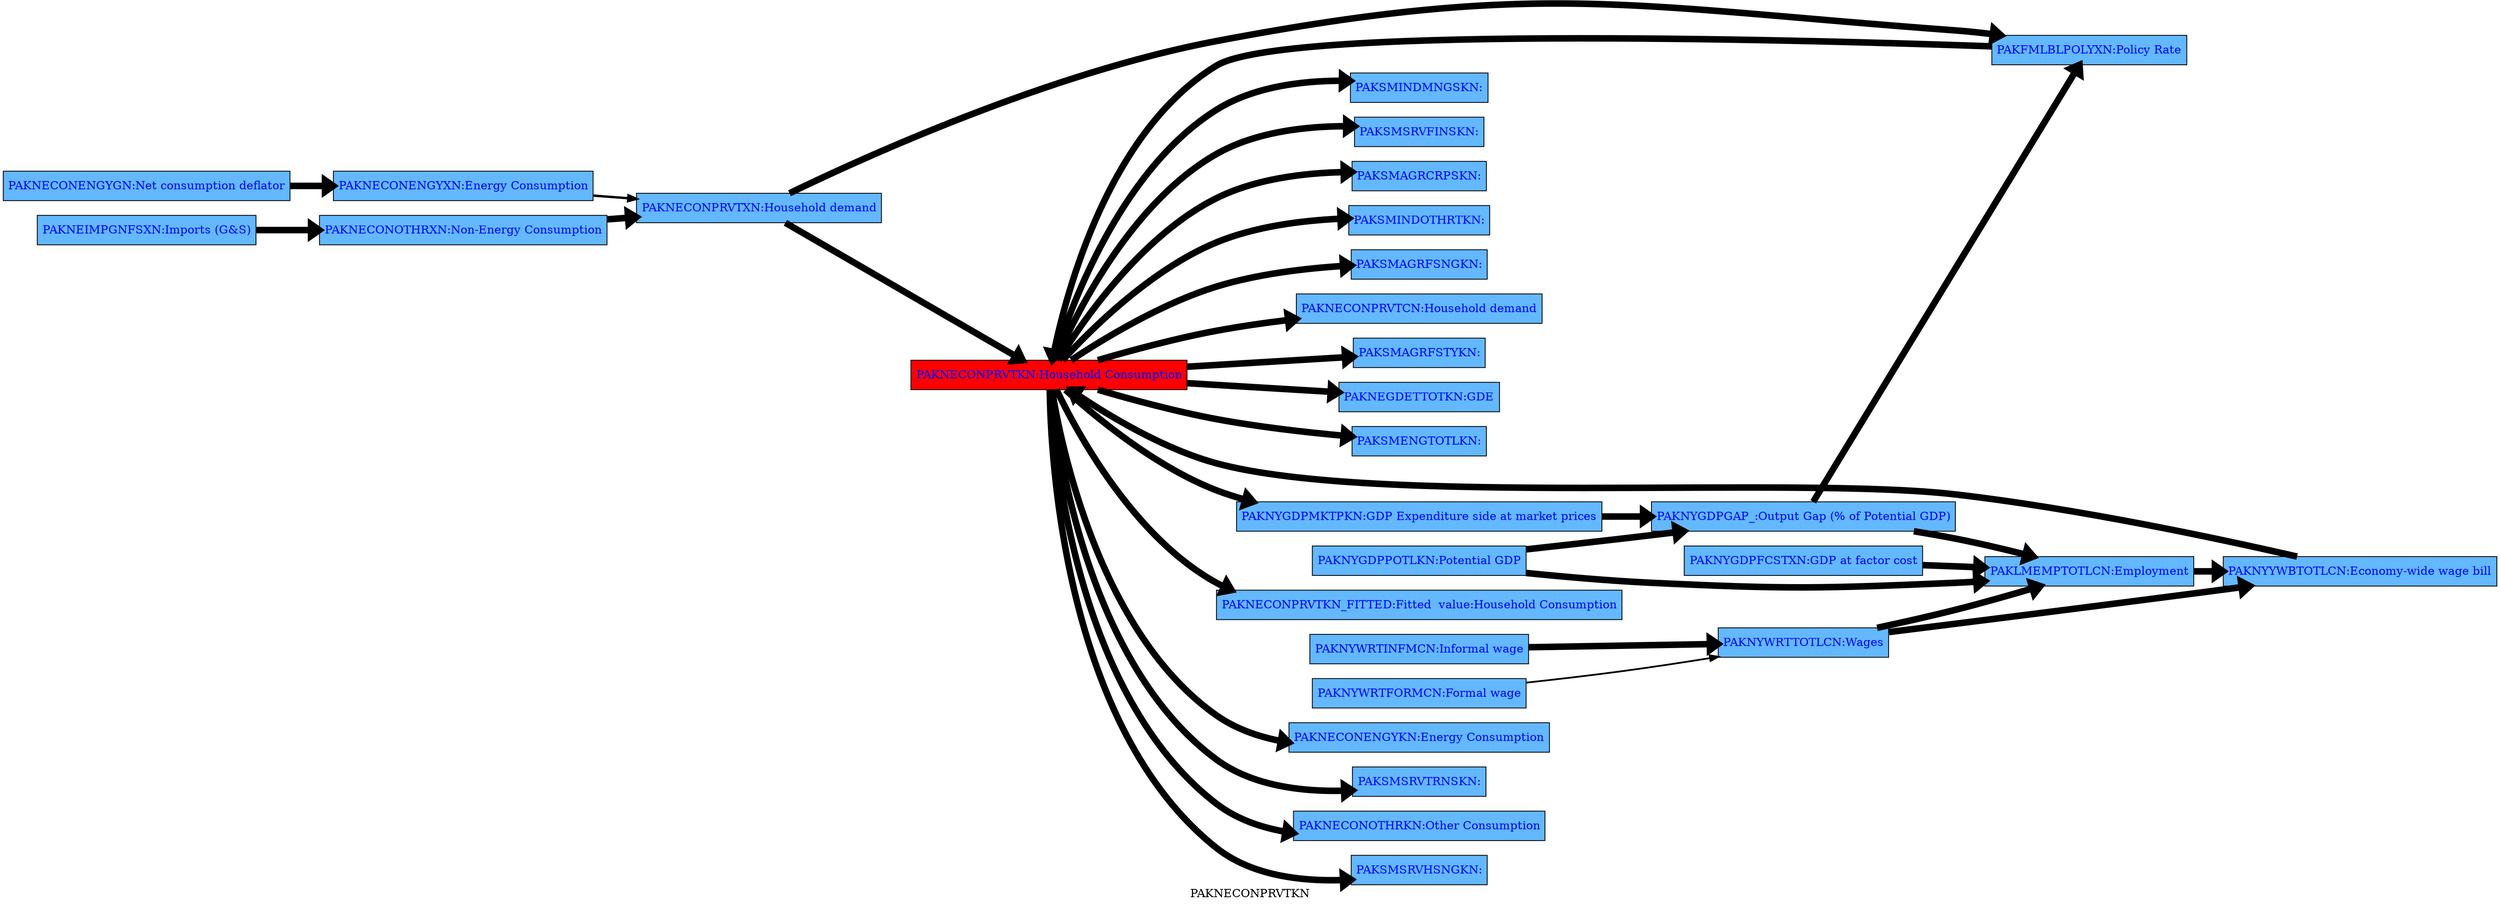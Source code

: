 digraph TD { rankdir ="LR" 
{node  [margin=0.025 fontcolor=blue style=filled ] 
 "PAKSMSRVTRNSKN" [ shape=box fillcolor= steelblue1 tooltip="PAKSMSRVTRNSKN&#10;FRML  &lt;&gt; PAKSMSRVTRNSKN = ((1+0.301074862860981)*(0.204687752761289*PAKNECONPRVTKN+0*PAKNECONGOVTKN+0*PAKNEGDIFTOTKN+0.0551862611209703*PAKNEEXPGNFSKN+0*PAKNEGDISTKBKN)--0.0392641863572605*PAKNEIMPGNFSKN-0.0174996684619017*PAKNYTAXNINDKN-0)/(1+1.11680986862739) &#36;"  margin=0.025 fontcolor=blue style = filled  label=<<TABLE BORDER='0' CELLBORDER = '0' style = "filled"  > <TR><TD tooltip="PAKSMSRVTRNSKN&#10;FRML  &lt;&gt; PAKSMSRVTRNSKN = ((1+0.301074862860981)*(0.204687752761289*PAKNECONPRVTKN+0*PAKNECONGOVTKN+0*PAKNEGDIFTOTKN+0.0551862611209703*PAKNEEXPGNFSKN+0*PAKNEGDISTKBKN)--0.0392641863572605*PAKNEIMPGNFSKN-0.0174996684619017*PAKNYTAXNINDKN-0)/(1+1.11680986862739) &#36;">PAKSMSRVTRNSKN:</TD></TR> </TABLE>> ]
"PAKNYGDPPOTLKN" [ shape=box fillcolor= steelblue1 tooltip="Potential GDP&#10;FRML  &lt;&gt; PAKNYGDPPOTLKN = PAKNYGDPTFP*(PAKLMEMPSTRLCN**PAKNYYWBTOTLCN_)*(PAKNEGDIKSTKKN(-1)**(1-PAKNYYWBTOTLCN_)) &#36;"  margin=0.025 fontcolor=blue style = filled  label=<<TABLE BORDER='0' CELLBORDER = '0' style = "filled"  > <TR><TD tooltip="Potential GDP&#10;FRML  &lt;&gt; PAKNYGDPPOTLKN = PAKNYGDPTFP*(PAKLMEMPSTRLCN**PAKNYYWBTOTLCN_)*(PAKNEGDIKSTKKN(-1)**(1-PAKNYYWBTOTLCN_)) &#36;">PAKNYGDPPOTLKN:Potential GDP</TD></TR> </TABLE>> ]
"PAKSMSRVHSNGKN" [ shape=box fillcolor= steelblue1 tooltip="PAKSMSRVHSNGKN&#10;FRML  &lt;&gt; PAKSMSRVHSNGKN = ((1+0.782809577554843)*(0.0647364660896117*PAKNECONPRVTKN+0*PAKNECONGOVTKN+0.00605333595533851*PAKNEGDIFTOTKN+0.03048358523237*PAKNEEXPGNFSKN+0*PAKNEGDISTKBKN)-0.0244768173208691*PAKNEIMPGNFSKN-0.0684093628903126*PAKNYTAXNINDKN-0)/(1+0.150771193398883) &#36;"  margin=0.025 fontcolor=blue style = filled  label=<<TABLE BORDER='0' CELLBORDER = '0' style = "filled"  > <TR><TD tooltip="PAKSMSRVHSNGKN&#10;FRML  &lt;&gt; PAKSMSRVHSNGKN = ((1+0.782809577554843)*(0.0647364660896117*PAKNECONPRVTKN+0*PAKNECONGOVTKN+0.00605333595533851*PAKNEGDIFTOTKN+0.03048358523237*PAKNEEXPGNFSKN+0*PAKNEGDISTKBKN)-0.0244768173208691*PAKNEIMPGNFSKN-0.0684093628903126*PAKNYTAXNINDKN-0)/(1+0.150771193398883) &#36;">PAKSMSRVHSNGKN:</TD></TR> </TABLE>> ]
"PAKSMINDMNGSKN" [ shape=box fillcolor= steelblue1 tooltip="PAKSMINDMNGSKN&#10;FRML  &lt;&gt; PAKSMINDMNGSKN = ((1+6.96158341862144)*(0.0132800565666619*PAKNECONPRVTKN+0*PAKNECONGOVTKN+0*PAKNEGDIFTOTKN+0.00704674623894759*PAKNEEXPGNFSKN+0.024122890632682*PAKNEGDISTKBKN)-0.134221966110302*PAKNEIMPGNFSKN-0.500981557895139*PAKNYTAXNINDKN-123652.869264758)/(1+0.200800622280983) &#36;"  margin=0.025 fontcolor=blue style = filled  label=<<TABLE BORDER='0' CELLBORDER = '0' style = "filled"  > <TR><TD tooltip="PAKSMINDMNGSKN&#10;FRML  &lt;&gt; PAKSMINDMNGSKN = ((1+6.96158341862144)*(0.0132800565666619*PAKNECONPRVTKN+0*PAKNECONGOVTKN+0*PAKNEGDIFTOTKN+0.00704674623894759*PAKNEEXPGNFSKN+0.024122890632682*PAKNEGDISTKBKN)-0.134221966110302*PAKNEIMPGNFSKN-0.500981557895139*PAKNYTAXNINDKN-123652.869264758)/(1+0.200800622280983) &#36;">PAKSMINDMNGSKN:</TD></TR> </TABLE>> ]
"PAKLMEMPTOTLCN" [ shape=box fillcolor= steelblue1 tooltip="Employment&#10;FRML &lt;Z,EXO&gt; PAKLMEMPTOTLCN = (PAKLMEMPTOTLCN(-1)*EXP(-PAKLMEMPTOTLCN_A+ (-0.345624644563667*(LOG(PAKLMEMPTOTLCN(-1))-LOG(PAKLMEMPSTRLCN(-1)))-0.1*(((LOG(PAKNYWRTTOTLCN/PAKNYGDPFCSTXN))-(LOG(PAKNYWRTTOTLCN(-1)/PAKNYGDPFCSTXN(-1))))-((LOG(PAKNYGDPPOTLKN/PAKLMEMPSTRLCN))-(LOG(PAKNYGDPPOTLKN(-1)/PAKLMEMPSTRLCN(-1)))))-0.0011790007645121+((LOG(PAKLMEMPSTRLCN))-(LOG(PAKLMEMPSTRLCN(-1))))+0.175412878170024*PAKNYGDPGAP_/100+0.0369790799942338*DURING_2010) )) * (1-PAKLMEMPTOTLCN_D)+ PAKLMEMPTOTLCN_X*PAKLMEMPTOTLCN_D  &#36;"  margin=0.025 fontcolor=blue style = filled  label=<<TABLE BORDER='0' CELLBORDER = '0' style = "filled"  > <TR><TD tooltip="Employment&#10;FRML &lt;Z,EXO&gt; PAKLMEMPTOTLCN = (PAKLMEMPTOTLCN(-1)*EXP(-PAKLMEMPTOTLCN_A+ (-0.345624644563667*(LOG(PAKLMEMPTOTLCN(-1))-LOG(PAKLMEMPSTRLCN(-1)))-0.1*(((LOG(PAKNYWRTTOTLCN/PAKNYGDPFCSTXN))-(LOG(PAKNYWRTTOTLCN(-1)/PAKNYGDPFCSTXN(-1))))-((LOG(PAKNYGDPPOTLKN/PAKLMEMPSTRLCN))-(LOG(PAKNYGDPPOTLKN(-1)/PAKLMEMPSTRLCN(-1)))))-0.0011790007645121+((LOG(PAKLMEMPSTRLCN))-(LOG(PAKLMEMPSTRLCN(-1))))+0.175412878170024*PAKNYGDPGAP_/100+0.0369790799942338*DURING_2010) )) * (1-PAKLMEMPTOTLCN_D)+ PAKLMEMPTOTLCN_X*PAKLMEMPTOTLCN_D  &#36;">PAKLMEMPTOTLCN:Employment</TD></TR> </TABLE>> ]
"PAKNYGDPGAP_" [ shape=box fillcolor= steelblue1 tooltip="Output Gap (% of Potential GDP)&#10;FRML  &lt;&gt; PAKNYGDPGAP_ = ((PAKNYGDPMKTPKN/PAKNYGDPPOTLKN-1)*100) &#36;"  margin=0.025 fontcolor=blue style = filled  label=<<TABLE BORDER='0' CELLBORDER = '0' style = "filled"  > <TR><TD tooltip="Output Gap (% of Potential GDP)&#10;FRML  &lt;&gt; PAKNYGDPGAP_ = ((PAKNYGDPMKTPKN/PAKNYGDPPOTLKN-1)*100) &#36;">PAKNYGDPGAP_:Output Gap (% of Potential GDP)</TD></TR> </TABLE>> ]
"PAKFMLBLPOLYXN" [ shape=box fillcolor= steelblue1 tooltip="Policy Rate&#10;FRML &lt;Z,EXO&gt; PAKFMLBLPOLYXN = (-100*PAKFMLBLPOLYXN_A+100* (0.905129162122953*PAKFMLBLPOLYXN(-1)/100+(1-0.905129162122953)*(PAKMPPOLNATRXN/100+1.2*(((LOG(PAKNECONPRVTXN))-(LOG(PAKNECONPRVTXN(-1))))-PAKINFLEXPT/100)+0.5*PAKNYGDPGAP_/100)) ) * (1-PAKFMLBLPOLYXN_D)+ PAKFMLBLPOLYXN_X*PAKFMLBLPOLYXN_D  &#36;"  margin=0.025 fontcolor=blue style = filled  label=<<TABLE BORDER='0' CELLBORDER = '0' style = "filled"  > <TR><TD tooltip="Policy Rate&#10;FRML &lt;Z,EXO&gt; PAKFMLBLPOLYXN = (-100*PAKFMLBLPOLYXN_A+100* (0.905129162122953*PAKFMLBLPOLYXN(-1)/100+(1-0.905129162122953)*(PAKMPPOLNATRXN/100+1.2*(((LOG(PAKNECONPRVTXN))-(LOG(PAKNECONPRVTXN(-1))))-PAKINFLEXPT/100)+0.5*PAKNYGDPGAP_/100)) ) * (1-PAKFMLBLPOLYXN_D)+ PAKFMLBLPOLYXN_X*PAKFMLBLPOLYXN_D  &#36;">PAKFMLBLPOLYXN:Policy Rate</TD></TR> </TABLE>> ]
"PAKNYYWBTOTLCN" [ shape=box fillcolor= steelblue1 tooltip="Economy-wide wage bill&#10;FRML  &lt;&gt; PAKNYYWBTOTLCN = PAKNYWRTTOTLCN*PAKLMEMPTOTLCN &#36;"  margin=0.025 fontcolor=blue style = filled  label=<<TABLE BORDER='0' CELLBORDER = '0' style = "filled"  > <TR><TD tooltip="Economy-wide wage bill&#10;FRML  &lt;&gt; PAKNYYWBTOTLCN = PAKNYWRTTOTLCN*PAKLMEMPTOTLCN &#36;">PAKNYYWBTOTLCN:Economy-wide wage bill</TD></TR> </TABLE>> ]
"PAKSMSRVFINSKN" [ shape=box fillcolor= steelblue1 tooltip="PAKSMSRVFINSKN&#10;FRML  &lt;&gt; PAKSMSRVFINSKN = ((1+1.04148314760779)*(0.0520379651885469*PAKNECONPRVTKN+0*PAKNECONGOVTKN+0*PAKNEGDIFTOTKN+0.00879145012359898*PAKNEEXPGNFSKN+0*PAKNEGDISTKBKN)-0.00594416979264236*PAKNEIMPGNFSKN-0.000103762679145856*PAKNYTAXNINDKN-0)/(1+0.24687745523084) &#36;"  margin=0.025 fontcolor=blue style = filled  label=<<TABLE BORDER='0' CELLBORDER = '0' style = "filled"  > <TR><TD tooltip="PAKSMSRVFINSKN&#10;FRML  &lt;&gt; PAKSMSRVFINSKN = ((1+1.04148314760779)*(0.0520379651885469*PAKNECONPRVTKN+0*PAKNECONGOVTKN+0*PAKNEGDIFTOTKN+0.00879145012359898*PAKNEEXPGNFSKN+0*PAKNEGDISTKBKN)-0.00594416979264236*PAKNEIMPGNFSKN-0.000103762679145856*PAKNYTAXNINDKN-0)/(1+0.24687745523084) &#36;">PAKSMSRVFINSKN:</TD></TR> </TABLE>> ]
"PAKSMAGRCRPSKN" [ shape=box fillcolor= steelblue1 tooltip="PAKSMAGRCRPSKN&#10;FRML  &lt;&gt; PAKSMAGRCRPSKN = ((1+2.09928590574241)*(0.144287620838506*PAKNECONPRVTKN+0*PAKNECONGOVTKN+0*PAKNEGDIFTOTKN+0.0572678299039023*PAKNEEXPGNFSKN+0.267381669083985*PAKNEGDISTKBKN)-0.0736247088197363*PAKNEIMPGNFSKN-0.0407034395686347*PAKNYTAXNINDKN-906311)/(1+0.396041694659877) &#36;"  margin=0.025 fontcolor=blue style = filled  label=<<TABLE BORDER='0' CELLBORDER = '0' style = "filled"  > <TR><TD tooltip="PAKSMAGRCRPSKN&#10;FRML  &lt;&gt; PAKSMAGRCRPSKN = ((1+2.09928590574241)*(0.144287620838506*PAKNECONPRVTKN+0*PAKNECONGOVTKN+0*PAKNEGDIFTOTKN+0.0572678299039023*PAKNEEXPGNFSKN+0.267381669083985*PAKNEGDISTKBKN)-0.0736247088197363*PAKNEIMPGNFSKN-0.0407034395686347*PAKNYTAXNINDKN-906311)/(1+0.396041694659877) &#36;">PAKSMAGRCRPSKN:</TD></TR> </TABLE>> ]
"PAKNECONENGYGN" [ shape=box fillcolor= steelblue1 tooltip="Net consumption deflator&#10;FRML  &lt;&gt; PAKNECONENGYGN = (PAKNVCOLPRODSH**(PAKCESENGYPROD)*(PAKNVCOLPRODGN)**(1-PAKCESENGYPROD)+PAKNVGASPRODSH**(PAKCESENGYPROD)*(PAKNVGASPRODGN)**(1-PAKCESENGYPROD)+PAKNVOILPRODSH**(PAKCESENGYPROD)*(PAKNVOILPRODGN)**(1-PAKCESENGYPROD)+PAKNVRENPRODSH**(PAKCESENGYPROD)*(PAKNVRENPRODXN)**(1-PAKCESENGYPROD))**(1/(1-PAKCESENGYPROD)) &#36;"  margin=0.025 fontcolor=blue style = filled  label=<<TABLE BORDER='0' CELLBORDER = '0' style = "filled"  > <TR><TD tooltip="Net consumption deflator&#10;FRML  &lt;&gt; PAKNECONENGYGN = (PAKNVCOLPRODSH**(PAKCESENGYPROD)*(PAKNVCOLPRODGN)**(1-PAKCESENGYPROD)+PAKNVGASPRODSH**(PAKCESENGYPROD)*(PAKNVGASPRODGN)**(1-PAKCESENGYPROD)+PAKNVOILPRODSH**(PAKCESENGYPROD)*(PAKNVOILPRODGN)**(1-PAKCESENGYPROD)+PAKNVRENPRODSH**(PAKCESENGYPROD)*(PAKNVRENPRODXN)**(1-PAKCESENGYPROD))**(1/(1-PAKCESENGYPROD)) &#36;">PAKNECONENGYGN:Net consumption deflator</TD></TR> </TABLE>> ]
"PAKSMINDOTHRTKN" [ shape=box fillcolor= steelblue1 tooltip="PAKSMINDOTHRTKN&#10;FRML  &lt;&gt; PAKSMINDOTHRTKN = ((1+0.483473985412524)*(0.40172973397176*PAKNECONPRVTKN+0*PAKNECONGOVTKN+0.560459287907094*PAKNEGDIFTOTKN+0.719299486591763*PAKNEEXPGNFSKN+0.620970563578771*PAKNEGDISTKBKN)-0.606734386430279*PAKNEIMPGNFSKN-0.866045585295928*PAKNYTAXNINDKN-2983275.63714814)/(1+2.46379868577176) &#36;"  margin=0.025 fontcolor=blue style = filled  label=<<TABLE BORDER='0' CELLBORDER = '0' style = "filled"  > <TR><TD tooltip="PAKSMINDOTHRTKN&#10;FRML  &lt;&gt; PAKSMINDOTHRTKN = ((1+0.483473985412524)*(0.40172973397176*PAKNECONPRVTKN+0*PAKNECONGOVTKN+0.560459287907094*PAKNEGDIFTOTKN+0.719299486591763*PAKNEEXPGNFSKN+0.620970563578771*PAKNEGDISTKBKN)-0.606734386430279*PAKNEIMPGNFSKN-0.866045585295928*PAKNYTAXNINDKN-2983275.63714814)/(1+2.46379868577176) &#36;">PAKSMINDOTHRTKN:</TD></TR> </TABLE>> ]
"PAKSMAGRFSNGKN" [ shape=box fillcolor= steelblue1 tooltip="PAKSMAGRFSNGKN&#10;FRML  &lt;&gt; PAKSMAGRFSNGKN = ((1+1.92407325889309)*(0.00246195499563977*PAKNECONPRVTKN+0*PAKNECONGOVTKN+0*PAKNEGDIFTOTKN+0.00130433854799597*PAKNEEXPGNFSKN+0.00497657560072267*PAKNEGDISTKBKN)-1.14989260682794E-05*PAKNEIMPGNFSKN-2.46467171367829E-07*PAKNYTAXNINDKN-26993)/(1+0.506095544048804) &#36;"  margin=0.025 fontcolor=blue style = filled  label=<<TABLE BORDER='0' CELLBORDER = '0' style = "filled"  > <TR><TD tooltip="PAKSMAGRFSNGKN&#10;FRML  &lt;&gt; PAKSMAGRFSNGKN = ((1+1.92407325889309)*(0.00246195499563977*PAKNECONPRVTKN+0*PAKNECONGOVTKN+0*PAKNEGDIFTOTKN+0.00130433854799597*PAKNEEXPGNFSKN+0.00497657560072267*PAKNEGDISTKBKN)-1.14989260682794E-05*PAKNEIMPGNFSKN-2.46467171367829E-07*PAKNYTAXNINDKN-26993)/(1+0.506095544048804) &#36;">PAKSMAGRFSNGKN:</TD></TR> </TABLE>> ]
"PAKNYGDPMKTPKN" [ shape=box fillcolor= steelblue1 tooltip="GDP Expenditure side at market prices&#10;FRML  &lt;&gt; PAKNYGDPMKTPKN = PAKNECONPRVTKN+PAKNECONGOVTKN+PAKNEGDIFTOTKN+PAKNEGDISTKBKN+PAKNEEXPGNFSKN-PAKNEIMPGNFSKN+PAKNYGDPDISCKN+PAKADAP*PAKDISPREPKN &#36;"  margin=0.025 fontcolor=blue style = filled  label=<<TABLE BORDER='0' CELLBORDER = '0' style = "filled"  > <TR><TD tooltip="GDP Expenditure side at market prices&#10;FRML  &lt;&gt; PAKNYGDPMKTPKN = PAKNECONPRVTKN+PAKNECONGOVTKN+PAKNEGDIFTOTKN+PAKNEGDISTKBKN+PAKNEEXPGNFSKN-PAKNEIMPGNFSKN+PAKNYGDPDISCKN+PAKADAP*PAKDISPREPKN &#36;">PAKNYGDPMKTPKN:GDP Expenditure side at market prices</TD></TR> </TABLE>> ]
"PAKNEIMPGNFSXN" [ shape=box fillcolor= steelblue1 tooltip="Imports (G&#38;S)&#10;FRML  &lt;&gt; PAKNEIMPGNFSXN = ((PAKNEIMPENGYSH**PAKCESENGYIMPT)*PAKNVENGNIMPXN**(1-PAKCESENGYIMPT)+(PAKNEIMPOTHRSH**PAKCESENGYIMPT)*PAKNEIMPGSNEXN**(1-PAKCESENGYIMPT))**(1/(1-PAKCESENGYIMPT)) &#36;"  margin=0.025 fontcolor=blue style = filled  label=<<TABLE BORDER='0' CELLBORDER = '0' style = "filled"  > <TR><TD tooltip="Imports (G&#38;S)&#10;FRML  &lt;&gt; PAKNEIMPGNFSXN = ((PAKNEIMPENGYSH**PAKCESENGYIMPT)*PAKNVENGNIMPXN**(1-PAKCESENGYIMPT)+(PAKNEIMPOTHRSH**PAKCESENGYIMPT)*PAKNEIMPGSNEXN**(1-PAKCESENGYIMPT))**(1/(1-PAKCESENGYIMPT)) &#36;">PAKNEIMPGNFSXN:Imports (G&#38;S)</TD></TR> </TABLE>> ]
"PAKNECONPRVTCN" [ shape=box fillcolor= steelblue1 tooltip="Household demand&#10;FRML  &lt;&gt; PAKNECONPRVTCN = PAKNECONPRVTKN*PAKNECONPRVTXN &#36;"  margin=0.025 fontcolor=blue style = filled  label=<<TABLE BORDER='0' CELLBORDER = '0' style = "filled"  > <TR><TD tooltip="Household demand&#10;FRML  &lt;&gt; PAKNECONPRVTCN = PAKNECONPRVTKN*PAKNECONPRVTXN &#36;">PAKNECONPRVTCN:Household demand</TD></TR> </TABLE>> ]
"PAKNYWRTINFMCN" [ shape=box fillcolor= steelblue1 tooltip="Informal wage&#10;FRML &lt;Z,EXO&gt; PAKNYWRTINFMCN = (PAKNYWRTINFMCN(-1)*EXP(-PAKNYWRTINFMCN_A+ (-0.122614247140616-0.3*(LOG(PAKNYWRTINFMCN(-1))-LOG(PAKNYGDPFCSTXN(-1))-LOG(PAKNYGDPPOTLKN(-1)/PAKLMEMPSTRLCN(-1)))+0.2*((LOG(PAKNYWRTINFMCN(-1)))-(LOG(PAKNYWRTINFMCN(-2))))+(1-0.2)*(0.5*((LOG(PAKNYGDPFCSTXN(-1)))-(LOG(PAKNYGDPFCSTXN(-2))))+0.5*(PAKINFLEXPT/100)+((LOG(PAKNYGDPMKTPKN/PAKLMEMPSTRLCN))-(LOG(PAKNYGDPMKTPKN(-1)/PAKLMEMPSTRLCN(-1)))))-0.2*(PAKLMUNRTOTLCN-PAKLMUNRSTRLCN)/100+0.15347529018182*DURING_2000-0.183372342445734*DURING_2001) )) * (1-PAKNYWRTINFMCN_D)+ PAKNYWRTINFMCN_X*PAKNYWRTINFMCN_D  &#36;"  margin=0.025 fontcolor=blue style = filled  label=<<TABLE BORDER='0' CELLBORDER = '0' style = "filled"  > <TR><TD tooltip="Informal wage&#10;FRML &lt;Z,EXO&gt; PAKNYWRTINFMCN = (PAKNYWRTINFMCN(-1)*EXP(-PAKNYWRTINFMCN_A+ (-0.122614247140616-0.3*(LOG(PAKNYWRTINFMCN(-1))-LOG(PAKNYGDPFCSTXN(-1))-LOG(PAKNYGDPPOTLKN(-1)/PAKLMEMPSTRLCN(-1)))+0.2*((LOG(PAKNYWRTINFMCN(-1)))-(LOG(PAKNYWRTINFMCN(-2))))+(1-0.2)*(0.5*((LOG(PAKNYGDPFCSTXN(-1)))-(LOG(PAKNYGDPFCSTXN(-2))))+0.5*(PAKINFLEXPT/100)+((LOG(PAKNYGDPMKTPKN/PAKLMEMPSTRLCN))-(LOG(PAKNYGDPMKTPKN(-1)/PAKLMEMPSTRLCN(-1)))))-0.2*(PAKLMUNRTOTLCN-PAKLMUNRSTRLCN)/100+0.15347529018182*DURING_2000-0.183372342445734*DURING_2001) )) * (1-PAKNYWRTINFMCN_D)+ PAKNYWRTINFMCN_X*PAKNYWRTINFMCN_D  &#36;">PAKNYWRTINFMCN:Informal wage</TD></TR> </TABLE>> ]
"PAKNECONENGYXN" [ shape=box fillcolor= steelblue1 tooltip="Energy Consumption&#10;FRML &lt;Z,EXO&gt; PAKNECONENGYXN = (PAKNECONENGYXN(-1)*EXP(-PAKNECONENGYXN_A+ (((LOG(PAKNECONENGYGN))-(LOG(PAKNECONENGYGN(-1))))+0.0550557534575806*DUMH) )) * (1-PAKNECONENGYXN_D)+ PAKNECONENGYXN_X*PAKNECONENGYXN_D  &#36;"  margin=0.025 fontcolor=blue style = filled  label=<<TABLE BORDER='0' CELLBORDER = '0' style = "filled"  > <TR><TD tooltip="Energy Consumption&#10;FRML &lt;Z,EXO&gt; PAKNECONENGYXN = (PAKNECONENGYXN(-1)*EXP(-PAKNECONENGYXN_A+ (((LOG(PAKNECONENGYGN))-(LOG(PAKNECONENGYGN(-1))))+0.0550557534575806*DUMH) )) * (1-PAKNECONENGYXN_D)+ PAKNECONENGYXN_X*PAKNECONENGYXN_D  &#36;">PAKNECONENGYXN:Energy Consumption</TD></TR> </TABLE>> ]
"PAKSMAGRFSTYKN" [ shape=box fillcolor= steelblue1 tooltip="PAKSMAGRFSTYKN&#10;FRML  &lt;&gt; PAKSMAGRFSTYKN = ((1+0.195965019358753)*(0.010131919293849*PAKNECONPRVTKN+0*PAKNECONGOVTKN+0*PAKNEGDIFTOTKN+0.000136733767007103*PAKNEEXPGNFSKN+0.0199955288980741*PAKNEGDISTKBKN)-0.00076829563200478*PAKNEIMPGNFSKN-0.00172030587371022*PAKNYTAXNINDKN-65421)/(1+0.319587584852584) &#36;"  margin=0.025 fontcolor=blue style = filled  label=<<TABLE BORDER='0' CELLBORDER = '0' style = "filled"  > <TR><TD tooltip="PAKSMAGRFSTYKN&#10;FRML  &lt;&gt; PAKSMAGRFSTYKN = ((1+0.195965019358753)*(0.010131919293849*PAKNECONPRVTKN+0*PAKNECONGOVTKN+0*PAKNEGDIFTOTKN+0.000136733767007103*PAKNEEXPGNFSKN+0.0199955288980741*PAKNEGDISTKBKN)-0.00076829563200478*PAKNEIMPGNFSKN-0.00172030587371022*PAKNYTAXNINDKN-65421)/(1+0.319587584852584) &#36;">PAKSMAGRFSTYKN:</TD></TR> </TABLE>> ]
"PAKNECONOTHRXN" [ shape=box fillcolor= steelblue1 tooltip="Non-Energy Consumption&#10;FRML &lt;Z,EXO&gt; PAKNECONOTHRXN = (PAKNECONOTHRXN(-1)*EXP(-PAKNECONOTHRXN_A+ (0.598859116610832*((LOG(PAKNYGDPFCSTXN))-(LOG(PAKNYGDPFCSTXN(-1))))+((PAKGGREVGNFSXN/100)-(PAKGGREVGNFSXN(-1)/100))+(1-0.598859116610832)*((LOG(PAKNEIMPGNFSXN))-(LOG(PAKNEIMPGNFSXN(-1))))+0.2*PAKNYGDPGAP_/100) )) * (1-PAKNECONOTHRXN_D)+ PAKNECONOTHRXN_X*PAKNECONOTHRXN_D  &#36;"  margin=0.025 fontcolor=blue style = filled  label=<<TABLE BORDER='0' CELLBORDER = '0' style = "filled"  > <TR><TD tooltip="Non-Energy Consumption&#10;FRML &lt;Z,EXO&gt; PAKNECONOTHRXN = (PAKNECONOTHRXN(-1)*EXP(-PAKNECONOTHRXN_A+ (0.598859116610832*((LOG(PAKNYGDPFCSTXN))-(LOG(PAKNYGDPFCSTXN(-1))))+((PAKGGREVGNFSXN/100)-(PAKGGREVGNFSXN(-1)/100))+(1-0.598859116610832)*((LOG(PAKNEIMPGNFSXN))-(LOG(PAKNEIMPGNFSXN(-1))))+0.2*PAKNYGDPGAP_/100) )) * (1-PAKNECONOTHRXN_D)+ PAKNECONOTHRXN_X*PAKNECONOTHRXN_D  &#36;">PAKNECONOTHRXN:Non-Energy Consumption</TD></TR> </TABLE>> ]
"PAKNECONPRVTXN" [ shape=box fillcolor= steelblue1 tooltip="Household demand&#10;FRML  &lt;&gt; PAKNECONPRVTXN = ((PAKNECONENGYSH**PAKCESENGYCON)*PAKNECONENGYXN**(1-PAKCESENGYCON)+(PAKNECONOTHRSH**PAKCESENGYCON)*PAKNECONOTHRXN**(1-PAKCESENGYCON))**(1/(1-PAKCESENGYCON)) &#36;"  margin=0.025 fontcolor=blue style = filled  label=<<TABLE BORDER='0' CELLBORDER = '0' style = "filled"  > <TR><TD tooltip="Household demand&#10;FRML  &lt;&gt; PAKNECONPRVTXN = ((PAKNECONENGYSH**PAKCESENGYCON)*PAKNECONENGYXN**(1-PAKCESENGYCON)+(PAKNECONOTHRSH**PAKCESENGYCON)*PAKNECONOTHRXN**(1-PAKCESENGYCON))**(1/(1-PAKCESENGYCON)) &#36;">PAKNECONPRVTXN:Household demand</TD></TR> </TABLE>> ]
"PAKNEGDETTOTKN" [ shape=box fillcolor= steelblue1 tooltip="GDE&#10;FRML  &lt;&gt; PAKNEGDETTOTKN = (PAKNECONPRVTKN+PAKNECONGOVTKN+PAKNEGDIFTOTKN+PAKNEGDISTKBKN+PAKNYGDPDISCKN) &#36;"  margin=0.025 fontcolor=blue style = filled  label=<<TABLE BORDER='0' CELLBORDER = '0' style = "filled"  > <TR><TD tooltip="GDE&#10;FRML  &lt;&gt; PAKNEGDETTOTKN = (PAKNECONPRVTKN+PAKNECONGOVTKN+PAKNEGDIFTOTKN+PAKNEGDISTKBKN+PAKNYGDPDISCKN) &#36;">PAKNEGDETTOTKN:GDE</TD></TR> </TABLE>> ]
"PAKSMENGTOTLKN" [ shape=box fillcolor= steelblue1 tooltip="PAKSMENGTOTLKN&#10;FRML  &lt;&gt; PAKSMENGTOTLKN = ((1+1.65868473220397)*(0.0775261497897936*PAKNECONPRVTKN+0*PAKNECONGOVTKN+0*PAKNEGDIFTOTKN+0.0217448978257548*PAKNEEXPGNFSKN+0.0458991644104248*PAKNEGDISTKBKN)-0.11894699850705*PAKNEIMPGNFSKN--0.50579180838529*PAKNYTAXNINDKN-0)/(1+5.65663938581514) &#36;"  margin=0.025 fontcolor=blue style = filled  label=<<TABLE BORDER='0' CELLBORDER = '0' style = "filled"  > <TR><TD tooltip="PAKSMENGTOTLKN&#10;FRML  &lt;&gt; PAKSMENGTOTLKN = ((1+1.65868473220397)*(0.0775261497897936*PAKNECONPRVTKN+0*PAKNECONGOVTKN+0*PAKNEGDIFTOTKN+0.0217448978257548*PAKNEEXPGNFSKN+0.0458991644104248*PAKNEGDISTKBKN)-0.11894699850705*PAKNEIMPGNFSKN--0.50579180838529*PAKNYTAXNINDKN-0)/(1+5.65663938581514) &#36;">PAKSMENGTOTLKN:</TD></TR> </TABLE>> ]
"PAKNECONPRVTKN_FITTED" [ shape=box fillcolor= steelblue1 tooltip="Fitted  value:Household Consumption&#10;FRML &lt;FIT&gt; PAKNECONPRVTKN_FITTED = PAKNECONPRVTKN(-1)*EXP( (-0.2*(LOG(PAKNECONPRVTKN(-1))-LOG((PAKNYYWBTOTLCN(-1)*(1-PAKGGREVDRCTXN(-1)/100))/PAKNECONPRVTXN(-1)))+1*((LOG((PAKNYYWBTOTLCN*(1-PAKGGREVDRCTXN/100))/PAKNECONPRVTXN))-(LOG((PAKNYYWBTOTLCN(-1)*(1-PAKGGREVDRCTXN(-1)/100))/PAKNECONPRVTXN(-1))))+0.0303228629698929+0.0163839011059956*DURING_2010-0.3*(PAKFMLBLPOLYXN/100-((LOG(PAKNECONPRVTXN))-(LOG(PAKNECONPRVTXN(-1)))))) ) &#36;"  margin=0.025 fontcolor=blue style = filled  label=<<TABLE BORDER='0' CELLBORDER = '0' style = "filled"  > <TR><TD tooltip="Fitted  value:Household Consumption&#10;FRML &lt;FIT&gt; PAKNECONPRVTKN_FITTED = PAKNECONPRVTKN(-1)*EXP( (-0.2*(LOG(PAKNECONPRVTKN(-1))-LOG((PAKNYYWBTOTLCN(-1)*(1-PAKGGREVDRCTXN(-1)/100))/PAKNECONPRVTXN(-1)))+1*((LOG((PAKNYYWBTOTLCN*(1-PAKGGREVDRCTXN/100))/PAKNECONPRVTXN))-(LOG((PAKNYYWBTOTLCN(-1)*(1-PAKGGREVDRCTXN(-1)/100))/PAKNECONPRVTXN(-1))))+0.0303228629698929+0.0163839011059956*DURING_2010-0.3*(PAKFMLBLPOLYXN/100-((LOG(PAKNECONPRVTXN))-(LOG(PAKNECONPRVTXN(-1)))))) ) &#36;">PAKNECONPRVTKN_FITTED:Fitted  value:Household Consumption</TD></TR> </TABLE>> ]
"PAKNECONENGYKN" [ shape=box fillcolor= steelblue1 tooltip="Energy Consumption&#10;FRML  &lt;&gt; PAKNECONENGYKN = PAKNECONENGYSH**(PAKCESENGYCON)*(PAKNECONPRVTKN*(PAKNECONPRVTXN/PAKNECONENGYXN)**(PAKCESENGYCON)) &#36;"  margin=0.025 fontcolor=blue style = filled  label=<<TABLE BORDER='0' CELLBORDER = '0' style = "filled"  > <TR><TD tooltip="Energy Consumption&#10;FRML  &lt;&gt; PAKNECONENGYKN = PAKNECONENGYSH**(PAKCESENGYCON)*(PAKNECONPRVTKN*(PAKNECONPRVTXN/PAKNECONENGYXN)**(PAKCESENGYCON)) &#36;">PAKNECONENGYKN:Energy Consumption</TD></TR> </TABLE>> ]
"PAKNECONPRVTKN" [ shape=box fillcolor= red tooltip="Household Consumption&#10;FRML &lt;Z,EXO&gt; PAKNECONPRVTKN = (PAKNECONPRVTKN(-1)*EXP(-PAKNECONPRVTKN_A+ (-0.2*(LOG(PAKNECONPRVTKN(-1))-LOG((PAKNYYWBTOTLCN(-1)*(1-PAKGGREVDRCTXN(-1)/100))/PAKNECONPRVTXN(-1)))+1*((LOG((PAKNYYWBTOTLCN*(1-PAKGGREVDRCTXN/100))/PAKNECONPRVTXN))-(LOG((PAKNYYWBTOTLCN(-1)*(1-PAKGGREVDRCTXN(-1)/100))/PAKNECONPRVTXN(-1))))+0.0303228629698929+0.0163839011059956*DURING_2010-0.3*(PAKFMLBLPOLYXN/100-((LOG(PAKNECONPRVTXN))-(LOG(PAKNECONPRVTXN(-1)))))) )) * (1-PAKNECONPRVTKN_D)+ PAKNECONPRVTKN_X*PAKNECONPRVTKN_D  &#36;"  margin=0.025 fontcolor=blue style = filled  label=<<TABLE BORDER='0' CELLBORDER = '0' style = "filled"  > <TR><TD tooltip="Household Consumption&#10;FRML &lt;Z,EXO&gt; PAKNECONPRVTKN = (PAKNECONPRVTKN(-1)*EXP(-PAKNECONPRVTKN_A+ (-0.2*(LOG(PAKNECONPRVTKN(-1))-LOG((PAKNYYWBTOTLCN(-1)*(1-PAKGGREVDRCTXN(-1)/100))/PAKNECONPRVTXN(-1)))+1*((LOG((PAKNYYWBTOTLCN*(1-PAKGGREVDRCTXN/100))/PAKNECONPRVTXN))-(LOG((PAKNYYWBTOTLCN(-1)*(1-PAKGGREVDRCTXN(-1)/100))/PAKNECONPRVTXN(-1))))+0.0303228629698929+0.0163839011059956*DURING_2010-0.3*(PAKFMLBLPOLYXN/100-((LOG(PAKNECONPRVTXN))-(LOG(PAKNECONPRVTXN(-1)))))) )) * (1-PAKNECONPRVTKN_D)+ PAKNECONPRVTKN_X*PAKNECONPRVTKN_D  &#36;">PAKNECONPRVTKN:Household Consumption</TD></TR> </TABLE>> ]
"PAKNECONOTHRKN" [ shape=box fillcolor= steelblue1 tooltip="Other Consumption&#10;FRML  &lt;&gt; PAKNECONOTHRKN = PAKNECONOTHRSH**(PAKCESENGYCON)*(PAKNECONPRVTKN*(PAKNECONPRVTXN/PAKNECONOTHRXN)**(PAKCESENGYCON)) &#36;"  margin=0.025 fontcolor=blue style = filled  label=<<TABLE BORDER='0' CELLBORDER = '0' style = "filled"  > <TR><TD tooltip="Other Consumption&#10;FRML  &lt;&gt; PAKNECONOTHRKN = PAKNECONOTHRSH**(PAKCESENGYCON)*(PAKNECONPRVTKN*(PAKNECONPRVTXN/PAKNECONOTHRXN)**(PAKCESENGYCON)) &#36;">PAKNECONOTHRKN:Other Consumption</TD></TR> </TABLE>> ]
"PAKNYWRTFORMCN" [ shape=box fillcolor= steelblue1 tooltip="Formal wage&#10;FRML &lt;Z,EXO&gt; PAKNYWRTFORMCN = (PAKNYWRTFORMCN(-1)*EXP(-PAKNYWRTFORMCN_A+ (-0.120164450250183-0.3*(LOG(PAKNYWRTFORMCN(-1))-LOG(PAKNYGDPFCSTXN(-1))-LOG(PAKNYGDPPOTLKN(-1)/PAKLMEMPSTRLCN(-1)))+0.2*((LOG(PAKNYWRTFORMCN(-1)))-(LOG(PAKNYWRTFORMCN(-2))))+(1-0.2)*(0.5*((LOG(PAKNYGDPFCSTXN(-1)))-(LOG(PAKNYGDPFCSTXN(-2))))+0.5*(PAKINFLEXPT/100)+((LOG(PAKNYGDPMKTPKN/PAKLMEMPSTRLCN))-(LOG(PAKNYGDPMKTPKN(-1)/PAKLMEMPSTRLCN(-1)))))-0.2*(PAKLMUNRTOTLCN-PAKLMUNRSTRLCN)/100+0.15233813938029*DURING_2000-0.183411483907703*DURING_2001) )) * (1-PAKNYWRTFORMCN_D)+ PAKNYWRTFORMCN_X*PAKNYWRTFORMCN_D  &#36;"  margin=0.025 fontcolor=blue style = filled  label=<<TABLE BORDER='0' CELLBORDER = '0' style = "filled"  > <TR><TD tooltip="Formal wage&#10;FRML &lt;Z,EXO&gt; PAKNYWRTFORMCN = (PAKNYWRTFORMCN(-1)*EXP(-PAKNYWRTFORMCN_A+ (-0.120164450250183-0.3*(LOG(PAKNYWRTFORMCN(-1))-LOG(PAKNYGDPFCSTXN(-1))-LOG(PAKNYGDPPOTLKN(-1)/PAKLMEMPSTRLCN(-1)))+0.2*((LOG(PAKNYWRTFORMCN(-1)))-(LOG(PAKNYWRTFORMCN(-2))))+(1-0.2)*(0.5*((LOG(PAKNYGDPFCSTXN(-1)))-(LOG(PAKNYGDPFCSTXN(-2))))+0.5*(PAKINFLEXPT/100)+((LOG(PAKNYGDPMKTPKN/PAKLMEMPSTRLCN))-(LOG(PAKNYGDPMKTPKN(-1)/PAKLMEMPSTRLCN(-1)))))-0.2*(PAKLMUNRTOTLCN-PAKLMUNRSTRLCN)/100+0.15233813938029*DURING_2000-0.183411483907703*DURING_2001) )) * (1-PAKNYWRTFORMCN_D)+ PAKNYWRTFORMCN_X*PAKNYWRTFORMCN_D  &#36;">PAKNYWRTFORMCN:Formal wage</TD></TR> </TABLE>> ]
"PAKNYWRTTOTLCN" [ shape=box fillcolor= steelblue1 tooltip="Wages&#10;FRML  &lt;&gt; PAKNYWRTTOTLCN = (PAKNYWBINFMSH**PAKINFCES*(PAKNYWRTINFMCN)**(1-PAKINFCES)+PAKNYWBFORMSH**PAKINFCES*(PAKNYWRTFORMCN*(1+PAKGGREVDRCTXN/100))**(1-PAKINFCES))**(1/(1-PAKINFCES)) &#36;"  margin=0.025 fontcolor=blue style = filled  label=<<TABLE BORDER='0' CELLBORDER = '0' style = "filled"  > <TR><TD tooltip="Wages&#10;FRML  &lt;&gt; PAKNYWRTTOTLCN = (PAKNYWBINFMSH**PAKINFCES*(PAKNYWRTINFMCN)**(1-PAKINFCES)+PAKNYWBFORMSH**PAKINFCES*(PAKNYWRTFORMCN*(1+PAKGGREVDRCTXN/100))**(1-PAKINFCES))**(1/(1-PAKINFCES)) &#36;">PAKNYWRTTOTLCN:Wages</TD></TR> </TABLE>> ]
"PAKNYGDPFCSTXN" [ shape=box fillcolor= steelblue1 tooltip="GDP at factor cost&#10;FRML &lt;Z,EXO&gt; PAKNYGDPFCSTXN = (PAKNYGDPFCSTXN(-1)*EXP(-PAKNYGDPFCSTXN_A+ (0.6*((LOG(PAKNYGDPFCSTXN(-1)))-(LOG(PAKNYGDPFCSTXN(-2))))+(1-0.6)*(0.7*PAKINFLEXPT/100+(1-0.7)*((LOG(PAKPSTAR(-1)))-(LOG(PAKPSTAR(-2)))))+0.25*PAKNYGDPGAP_/100+0.262461811660072*DURING_2000-0.205776950553378*DURING_2001) )) * (1-PAKNYGDPFCSTXN_D)+ PAKNYGDPFCSTXN_X*PAKNYGDPFCSTXN_D  &#36;"  margin=0.025 fontcolor=blue style = filled  label=<<TABLE BORDER='0' CELLBORDER = '0' style = "filled"  > <TR><TD tooltip="GDP at factor cost&#10;FRML &lt;Z,EXO&gt; PAKNYGDPFCSTXN = (PAKNYGDPFCSTXN(-1)*EXP(-PAKNYGDPFCSTXN_A+ (0.6*((LOG(PAKNYGDPFCSTXN(-1)))-(LOG(PAKNYGDPFCSTXN(-2))))+(1-0.6)*(0.7*PAKINFLEXPT/100+(1-0.7)*((LOG(PAKPSTAR(-1)))-(LOG(PAKPSTAR(-2)))))+0.25*PAKNYGDPGAP_/100+0.262461811660072*DURING_2000-0.205776950553378*DURING_2001) )) * (1-PAKNYGDPFCSTXN_D)+ PAKNYGDPFCSTXN_X*PAKNYGDPFCSTXN_D  &#36;">PAKNYGDPFCSTXN:GDP at factor cost</TD></TR> </TABLE>> ] 
} 
"PAKNEIMPGNFSXN" -> "PAKNECONOTHRXN" [ style = filled tooltip=" PAKNEIMPGNFSXN -> PAKNECONOTHRXN Min. att. -10%  max: 114%" href="bogus" penwidth = 8.0 ]
"PAKNECONPRVTKN" -> "PAKSMAGRFSTYKN" [ style = filled tooltip=" PAKNECONPRVTKN -> PAKSMAGRFSTYKN Min. att. 96%  max: 371%" href="bogus" penwidth = 8.0 ]
"PAKNECONPRVTKN" -> "PAKNEGDETTOTKN" [ style = filled tooltip=" PAKNECONPRVTKN -> PAKNEGDETTOTKN Min. att. -2284%  max: 2484%" href="bogus" penwidth = 8.0 ]
"PAKNECONENGYGN" -> "PAKNECONENGYXN" [ style = filled tooltip=" PAKNECONENGYGN -> PAKNECONENGYXN Min. att. -39%  max: 100%" href="bogus" penwidth = 8.0 ]
"PAKNECONPRVTKN" -> "PAKSMSRVTRNSKN" [ style = filled tooltip=" PAKNECONPRVTKN -> PAKSMSRVTRNSKN Min. att. 87%  max: 592%" href="bogus" penwidth = 8.0 ]
"PAKNECONPRVTKN" -> "PAKSMENGTOTLKN" [ style = filled tooltip=" PAKNECONPRVTKN -> PAKSMENGTOTLKN Min. att. -14%  max: 2186%" href="bogus" penwidth = 8.0 ]
"PAKNYGDPPOTLKN" -> "PAKLMEMPTOTLCN" [ style = filled tooltip=" PAKNYGDPPOTLKN -> PAKLMEMPTOTLCN Min. att. -92%  max: 605%" href="bogus" penwidth = 8.0 ]
"PAKNECONPRVTKN" -> "PAKSMINDOTHRTKN" [ style = filled tooltip=" PAKNECONPRVTKN -> PAKSMINDOTHRTKN Min. att. -11779%  max: 971%" href="bogus" penwidth = 8.0 ]
"PAKNECONOTHRXN" -> "PAKNECONPRVTXN" [ style = filled tooltip=" PAKNECONOTHRXN -> PAKNECONPRVTXN Min. att. 71%  max: 99%" href="bogus" penwidth = 8.0 ]
"PAKNECONPRVTKN" -> "PAKNECONPRVTCN" [ style = filled tooltip=" PAKNECONPRVTKN -> PAKNECONPRVTCN Min. att. -720%  max: 6450%" href="bogus" penwidth = 8.0 ]
"PAKNYWRTINFMCN" -> "PAKNYWRTTOTLCN" [ style = filled tooltip=" PAKNYWRTINFMCN -> PAKNYWRTTOTLCN Min. att. 79%  max: 80%" href="bogus" penwidth = 7.953849273245881 ]
"PAKFMLBLPOLYXN" -> "PAKNECONPRVTKN" [ style = filled tooltip=" PAKFMLBLPOLYXN -> PAKNECONPRVTKN Min. att. -160%  max: 20%" href="bogus" penwidth = 8.0 ]
"PAKNECONPRVTKN" -> "PAKSMAGRFSNGKN" [ style = filled tooltip=" PAKNECONPRVTKN -> PAKSMAGRFSNGKN Min. att. -29%  max: 170%" href="bogus" penwidth = 8.0 ]
"PAKNECONPRVTKN" -> "PAKSMINDMNGSKN" [ style = filled tooltip=" PAKNECONPRVTKN -> PAKSMINDMNGSKN Min. att. -1229%  max: 1716%" href="bogus" penwidth = 8.0 ]
"PAKNYWRTFORMCN" -> "PAKNYWRTTOTLCN" [ style = filled tooltip=" PAKNYWRTFORMCN -> PAKNYWRTTOTLCN Min. att. 21%  max: 21%" href="bogus" penwidth = 2.1276160220558125 ]
"PAKNECONPRVTKN" -> "PAKNECONPRVTKN_FITTED" [ style = filled tooltip=" PAKNECONPRVTKN -> PAKNECONPRVTKN_FITTED Min. att. -786%  max: 175%" href="bogus" penwidth = 8.0 ]
"PAKNECONPRVTKN" -> "PAKSMAGRCRPSKN" [ style = filled tooltip=" PAKNECONPRVTKN -> PAKSMAGRCRPSKN Min. att. -25%  max: 208%" href="bogus" penwidth = 8.0 ]
"PAKLMEMPTOTLCN" -> "PAKNYYWBTOTLCN" [ style = filled tooltip=" PAKLMEMPTOTLCN -> PAKNYYWBTOTLCN Min. att. -6%  max: 84%" href="bogus" penwidth = 8.0 ]
"PAKNECONPRVTKN" -> "PAKNYGDPMKTPKN" [ style = filled tooltip=" PAKNECONPRVTKN -> PAKNYGDPMKTPKN Min. att. -1557%  max: 290%" href="bogus" penwidth = 8.0 ]
"PAKNYGDPFCSTXN" -> "PAKLMEMPTOTLCN" [ style = filled tooltip=" PAKNYGDPFCSTXN -> PAKLMEMPTOTLCN Min. att. -128%  max: 59%" href="bogus" penwidth = 8.0 ]
"PAKNYGDPGAP_" -> "PAKLMEMPTOTLCN" [ style = filled tooltip=" PAKNYGDPGAP_ -> PAKLMEMPTOTLCN Min. att. -362%  max: 147%" href="bogus" penwidth = 8.0 ]
"PAKNECONPRVTXN" -> "PAKNECONPRVTKN" [ style = filled tooltip=" PAKNECONPRVTXN -> PAKNECONPRVTKN Min. att. -5706%  max: 593%" href="bogus" penwidth = 8.0 ]
"PAKNYGDPPOTLKN" -> "PAKNYGDPGAP_" [ style = filled tooltip=" PAKNYGDPPOTLKN -> PAKNYGDPGAP_ Min. att. -129220%  max: 79383%" href="bogus" penwidth = 8.0 ]
"PAKNYGDPGAP_" -> "PAKFMLBLPOLYXN" [ style = filled tooltip=" PAKNYGDPGAP_ -> PAKFMLBLPOLYXN Min. att. -15%  max: 83%" href="bogus" penwidth = 8.0 ]
"PAKNYGDPMKTPKN" -> "PAKNYGDPGAP_" [ style = filled tooltip=" PAKNYGDPMKTPKN -> PAKNYGDPGAP_ Min. att. -78553%  max: 128142%" href="bogus" penwidth = 8.0 ]
"PAKNECONPRVTKN" -> "PAKSMSRVHSNGKN" [ style = filled tooltip=" PAKNECONPRVTKN -> PAKSMSRVHSNGKN Min. att. 34%  max: 147%" href="bogus" penwidth = 8.0 ]
"PAKNYYWBTOTLCN" -> "PAKNECONPRVTKN" [ style = filled tooltip=" PAKNYYWBTOTLCN -> PAKNECONPRVTKN Min. att. -594%  max: 5821%" href="bogus" penwidth = 8.0 ]
"PAKNECONENGYXN" -> "PAKNECONPRVTXN" [ style = filled tooltip=" PAKNECONENGYXN -> PAKNECONPRVTXN Min. att. 1%  max: 29%" href="bogus" penwidth = 2.909797979180783 ]
"PAKNECONPRVTXN" -> "PAKFMLBLPOLYXN" [ style = filled tooltip=" PAKNECONPRVTXN -> PAKFMLBLPOLYXN Min. att. -94%  max: 1462%" href="bogus" penwidth = 8.0 ]
"PAKNECONPRVTKN" -> "PAKSMSRVFINSKN" [ style = filled tooltip=" PAKNECONPRVTKN -> PAKSMSRVFINSKN Min. att. -104%  max: 125%" href="bogus" penwidth = 8.0 ]
"PAKNYWRTTOTLCN" -> "PAKNYYWBTOTLCN" [ style = filled tooltip=" PAKNYWRTTOTLCN -> PAKNYYWBTOTLCN Min. att. 16%  max: 106%" href="bogus" penwidth = 8.0 ]
"PAKNECONPRVTKN" -> "PAKNECONOTHRKN" [ style = filled tooltip=" PAKNECONPRVTKN -> PAKNECONOTHRKN Min. att. -12063%  max: 323%" href="bogus" penwidth = 8.0 ]
"PAKNECONPRVTKN" -> "PAKNECONENGYKN" [ style = filled tooltip=" PAKNECONPRVTKN -> PAKNECONENGYKN Min. att. -699%  max: 3890%" href="bogus" penwidth = 8.0 ]
"PAKNYWRTTOTLCN" -> "PAKLMEMPTOTLCN" [ style = filled tooltip=" PAKNYWRTTOTLCN -> PAKLMEMPTOTLCN Min. att. -1554%  max: 236%" href="bogus" penwidth = 8.0 ]
 label = "PAKNECONPRVTKN";
}